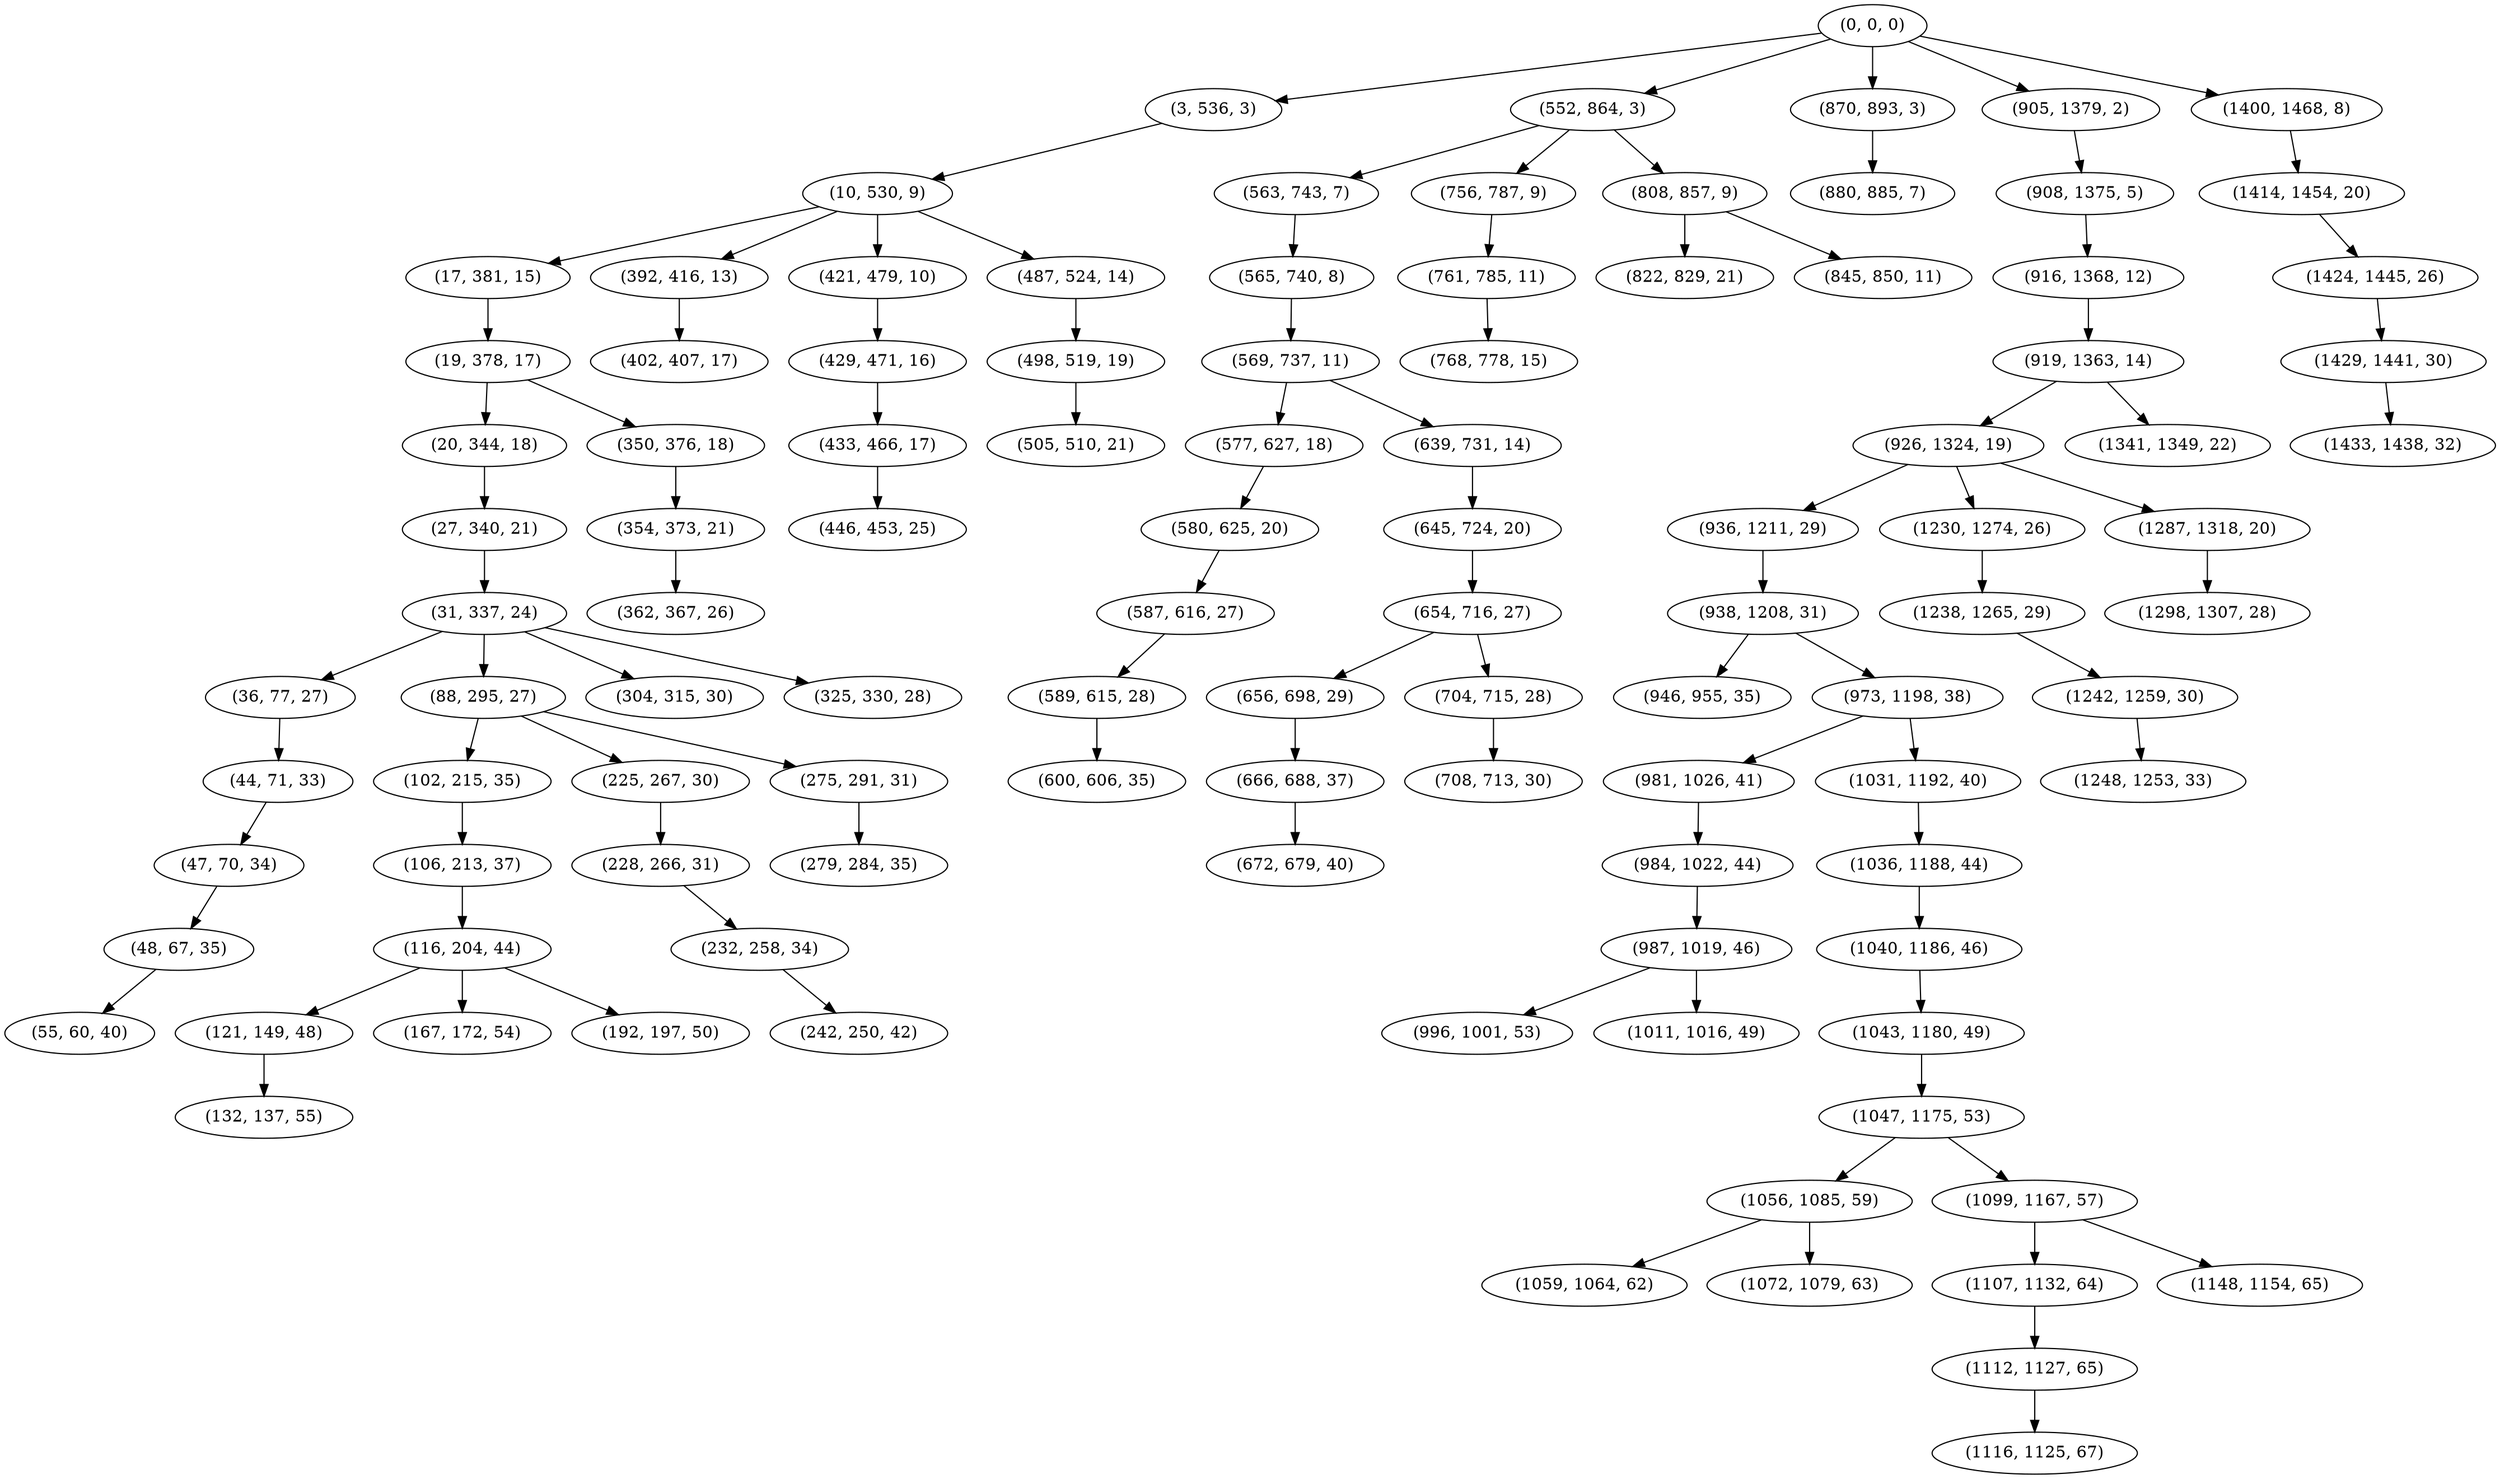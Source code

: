 digraph tree {
    "(0, 0, 0)";
    "(3, 536, 3)";
    "(10, 530, 9)";
    "(17, 381, 15)";
    "(19, 378, 17)";
    "(20, 344, 18)";
    "(27, 340, 21)";
    "(31, 337, 24)";
    "(36, 77, 27)";
    "(44, 71, 33)";
    "(47, 70, 34)";
    "(48, 67, 35)";
    "(55, 60, 40)";
    "(88, 295, 27)";
    "(102, 215, 35)";
    "(106, 213, 37)";
    "(116, 204, 44)";
    "(121, 149, 48)";
    "(132, 137, 55)";
    "(167, 172, 54)";
    "(192, 197, 50)";
    "(225, 267, 30)";
    "(228, 266, 31)";
    "(232, 258, 34)";
    "(242, 250, 42)";
    "(275, 291, 31)";
    "(279, 284, 35)";
    "(304, 315, 30)";
    "(325, 330, 28)";
    "(350, 376, 18)";
    "(354, 373, 21)";
    "(362, 367, 26)";
    "(392, 416, 13)";
    "(402, 407, 17)";
    "(421, 479, 10)";
    "(429, 471, 16)";
    "(433, 466, 17)";
    "(446, 453, 25)";
    "(487, 524, 14)";
    "(498, 519, 19)";
    "(505, 510, 21)";
    "(552, 864, 3)";
    "(563, 743, 7)";
    "(565, 740, 8)";
    "(569, 737, 11)";
    "(577, 627, 18)";
    "(580, 625, 20)";
    "(587, 616, 27)";
    "(589, 615, 28)";
    "(600, 606, 35)";
    "(639, 731, 14)";
    "(645, 724, 20)";
    "(654, 716, 27)";
    "(656, 698, 29)";
    "(666, 688, 37)";
    "(672, 679, 40)";
    "(704, 715, 28)";
    "(708, 713, 30)";
    "(756, 787, 9)";
    "(761, 785, 11)";
    "(768, 778, 15)";
    "(808, 857, 9)";
    "(822, 829, 21)";
    "(845, 850, 11)";
    "(870, 893, 3)";
    "(880, 885, 7)";
    "(905, 1379, 2)";
    "(908, 1375, 5)";
    "(916, 1368, 12)";
    "(919, 1363, 14)";
    "(926, 1324, 19)";
    "(936, 1211, 29)";
    "(938, 1208, 31)";
    "(946, 955, 35)";
    "(973, 1198, 38)";
    "(981, 1026, 41)";
    "(984, 1022, 44)";
    "(987, 1019, 46)";
    "(996, 1001, 53)";
    "(1011, 1016, 49)";
    "(1031, 1192, 40)";
    "(1036, 1188, 44)";
    "(1040, 1186, 46)";
    "(1043, 1180, 49)";
    "(1047, 1175, 53)";
    "(1056, 1085, 59)";
    "(1059, 1064, 62)";
    "(1072, 1079, 63)";
    "(1099, 1167, 57)";
    "(1107, 1132, 64)";
    "(1112, 1127, 65)";
    "(1116, 1125, 67)";
    "(1148, 1154, 65)";
    "(1230, 1274, 26)";
    "(1238, 1265, 29)";
    "(1242, 1259, 30)";
    "(1248, 1253, 33)";
    "(1287, 1318, 20)";
    "(1298, 1307, 28)";
    "(1341, 1349, 22)";
    "(1400, 1468, 8)";
    "(1414, 1454, 20)";
    "(1424, 1445, 26)";
    "(1429, 1441, 30)";
    "(1433, 1438, 32)";
    "(0, 0, 0)" -> "(3, 536, 3)";
    "(0, 0, 0)" -> "(552, 864, 3)";
    "(0, 0, 0)" -> "(870, 893, 3)";
    "(0, 0, 0)" -> "(905, 1379, 2)";
    "(0, 0, 0)" -> "(1400, 1468, 8)";
    "(3, 536, 3)" -> "(10, 530, 9)";
    "(10, 530, 9)" -> "(17, 381, 15)";
    "(10, 530, 9)" -> "(392, 416, 13)";
    "(10, 530, 9)" -> "(421, 479, 10)";
    "(10, 530, 9)" -> "(487, 524, 14)";
    "(17, 381, 15)" -> "(19, 378, 17)";
    "(19, 378, 17)" -> "(20, 344, 18)";
    "(19, 378, 17)" -> "(350, 376, 18)";
    "(20, 344, 18)" -> "(27, 340, 21)";
    "(27, 340, 21)" -> "(31, 337, 24)";
    "(31, 337, 24)" -> "(36, 77, 27)";
    "(31, 337, 24)" -> "(88, 295, 27)";
    "(31, 337, 24)" -> "(304, 315, 30)";
    "(31, 337, 24)" -> "(325, 330, 28)";
    "(36, 77, 27)" -> "(44, 71, 33)";
    "(44, 71, 33)" -> "(47, 70, 34)";
    "(47, 70, 34)" -> "(48, 67, 35)";
    "(48, 67, 35)" -> "(55, 60, 40)";
    "(88, 295, 27)" -> "(102, 215, 35)";
    "(88, 295, 27)" -> "(225, 267, 30)";
    "(88, 295, 27)" -> "(275, 291, 31)";
    "(102, 215, 35)" -> "(106, 213, 37)";
    "(106, 213, 37)" -> "(116, 204, 44)";
    "(116, 204, 44)" -> "(121, 149, 48)";
    "(116, 204, 44)" -> "(167, 172, 54)";
    "(116, 204, 44)" -> "(192, 197, 50)";
    "(121, 149, 48)" -> "(132, 137, 55)";
    "(225, 267, 30)" -> "(228, 266, 31)";
    "(228, 266, 31)" -> "(232, 258, 34)";
    "(232, 258, 34)" -> "(242, 250, 42)";
    "(275, 291, 31)" -> "(279, 284, 35)";
    "(350, 376, 18)" -> "(354, 373, 21)";
    "(354, 373, 21)" -> "(362, 367, 26)";
    "(392, 416, 13)" -> "(402, 407, 17)";
    "(421, 479, 10)" -> "(429, 471, 16)";
    "(429, 471, 16)" -> "(433, 466, 17)";
    "(433, 466, 17)" -> "(446, 453, 25)";
    "(487, 524, 14)" -> "(498, 519, 19)";
    "(498, 519, 19)" -> "(505, 510, 21)";
    "(552, 864, 3)" -> "(563, 743, 7)";
    "(552, 864, 3)" -> "(756, 787, 9)";
    "(552, 864, 3)" -> "(808, 857, 9)";
    "(563, 743, 7)" -> "(565, 740, 8)";
    "(565, 740, 8)" -> "(569, 737, 11)";
    "(569, 737, 11)" -> "(577, 627, 18)";
    "(569, 737, 11)" -> "(639, 731, 14)";
    "(577, 627, 18)" -> "(580, 625, 20)";
    "(580, 625, 20)" -> "(587, 616, 27)";
    "(587, 616, 27)" -> "(589, 615, 28)";
    "(589, 615, 28)" -> "(600, 606, 35)";
    "(639, 731, 14)" -> "(645, 724, 20)";
    "(645, 724, 20)" -> "(654, 716, 27)";
    "(654, 716, 27)" -> "(656, 698, 29)";
    "(654, 716, 27)" -> "(704, 715, 28)";
    "(656, 698, 29)" -> "(666, 688, 37)";
    "(666, 688, 37)" -> "(672, 679, 40)";
    "(704, 715, 28)" -> "(708, 713, 30)";
    "(756, 787, 9)" -> "(761, 785, 11)";
    "(761, 785, 11)" -> "(768, 778, 15)";
    "(808, 857, 9)" -> "(822, 829, 21)";
    "(808, 857, 9)" -> "(845, 850, 11)";
    "(870, 893, 3)" -> "(880, 885, 7)";
    "(905, 1379, 2)" -> "(908, 1375, 5)";
    "(908, 1375, 5)" -> "(916, 1368, 12)";
    "(916, 1368, 12)" -> "(919, 1363, 14)";
    "(919, 1363, 14)" -> "(926, 1324, 19)";
    "(919, 1363, 14)" -> "(1341, 1349, 22)";
    "(926, 1324, 19)" -> "(936, 1211, 29)";
    "(926, 1324, 19)" -> "(1230, 1274, 26)";
    "(926, 1324, 19)" -> "(1287, 1318, 20)";
    "(936, 1211, 29)" -> "(938, 1208, 31)";
    "(938, 1208, 31)" -> "(946, 955, 35)";
    "(938, 1208, 31)" -> "(973, 1198, 38)";
    "(973, 1198, 38)" -> "(981, 1026, 41)";
    "(973, 1198, 38)" -> "(1031, 1192, 40)";
    "(981, 1026, 41)" -> "(984, 1022, 44)";
    "(984, 1022, 44)" -> "(987, 1019, 46)";
    "(987, 1019, 46)" -> "(996, 1001, 53)";
    "(987, 1019, 46)" -> "(1011, 1016, 49)";
    "(1031, 1192, 40)" -> "(1036, 1188, 44)";
    "(1036, 1188, 44)" -> "(1040, 1186, 46)";
    "(1040, 1186, 46)" -> "(1043, 1180, 49)";
    "(1043, 1180, 49)" -> "(1047, 1175, 53)";
    "(1047, 1175, 53)" -> "(1056, 1085, 59)";
    "(1047, 1175, 53)" -> "(1099, 1167, 57)";
    "(1056, 1085, 59)" -> "(1059, 1064, 62)";
    "(1056, 1085, 59)" -> "(1072, 1079, 63)";
    "(1099, 1167, 57)" -> "(1107, 1132, 64)";
    "(1099, 1167, 57)" -> "(1148, 1154, 65)";
    "(1107, 1132, 64)" -> "(1112, 1127, 65)";
    "(1112, 1127, 65)" -> "(1116, 1125, 67)";
    "(1230, 1274, 26)" -> "(1238, 1265, 29)";
    "(1238, 1265, 29)" -> "(1242, 1259, 30)";
    "(1242, 1259, 30)" -> "(1248, 1253, 33)";
    "(1287, 1318, 20)" -> "(1298, 1307, 28)";
    "(1400, 1468, 8)" -> "(1414, 1454, 20)";
    "(1414, 1454, 20)" -> "(1424, 1445, 26)";
    "(1424, 1445, 26)" -> "(1429, 1441, 30)";
    "(1429, 1441, 30)" -> "(1433, 1438, 32)";
}
